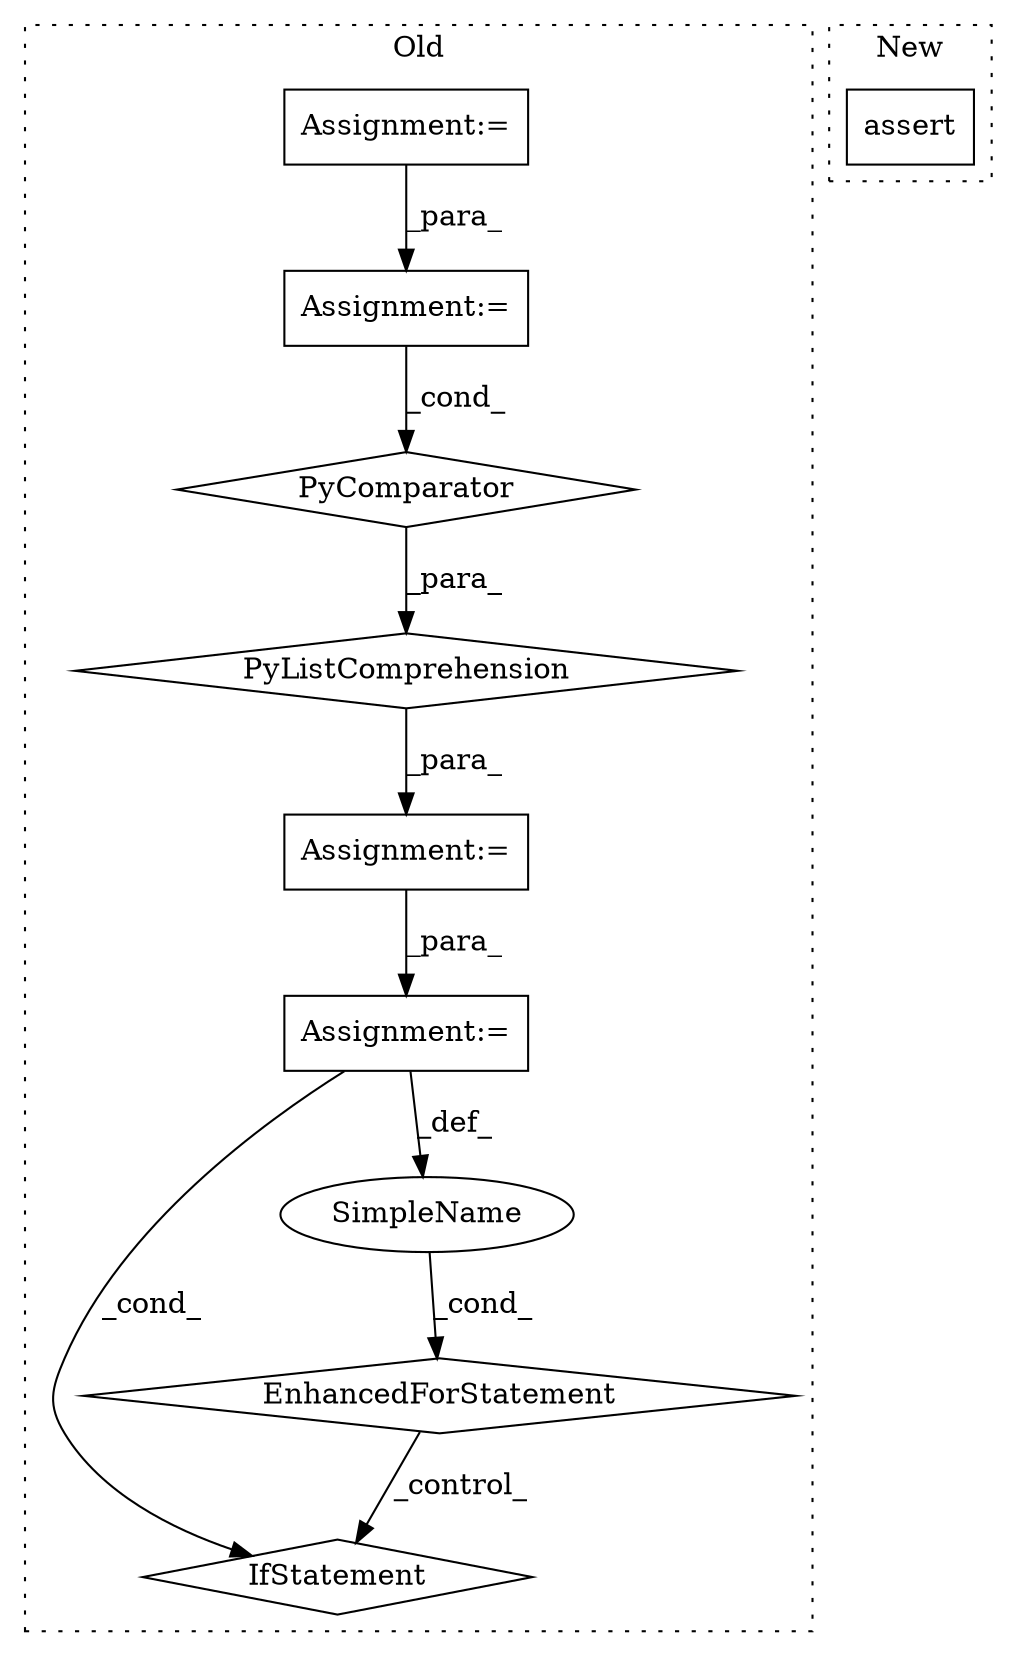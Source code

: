 digraph G {
subgraph cluster0 {
1 [label="PyComparator" a="113" s="2067" l="21" shape="diamond"];
3 [label="Assignment:=" a="7" s="1952" l="1" shape="box"];
4 [label="PyListComprehension" a="109" s="1991" l="105" shape="diamond"];
5 [label="Assignment:=" a="7" s="2096,2164" l="53,2" shape="box"];
6 [label="Assignment:=" a="7" s="2067" l="21" shape="box"];
7 [label="Assignment:=" a="7" s="1979" l="12" shape="box"];
8 [label="EnhancedForStatement" a="70" s="2096,2164" l="53,2" shape="diamond"];
9 [label="IfStatement" a="25" s="2312,2334" l="4,2" shape="diamond"];
10 [label="SimpleName" a="42" s="2156" l="2" shape="ellipse"];
label = "Old";
style="dotted";
}
subgraph cluster1 {
2 [label="assert" a="32" s="1836,1862" l="12,1" shape="box"];
label = "New";
style="dotted";
}
1 -> 4 [label="_para_"];
3 -> 6 [label="_para_"];
4 -> 7 [label="_para_"];
5 -> 9 [label="_cond_"];
5 -> 10 [label="_def_"];
6 -> 1 [label="_cond_"];
7 -> 5 [label="_para_"];
8 -> 9 [label="_control_"];
10 -> 8 [label="_cond_"];
}